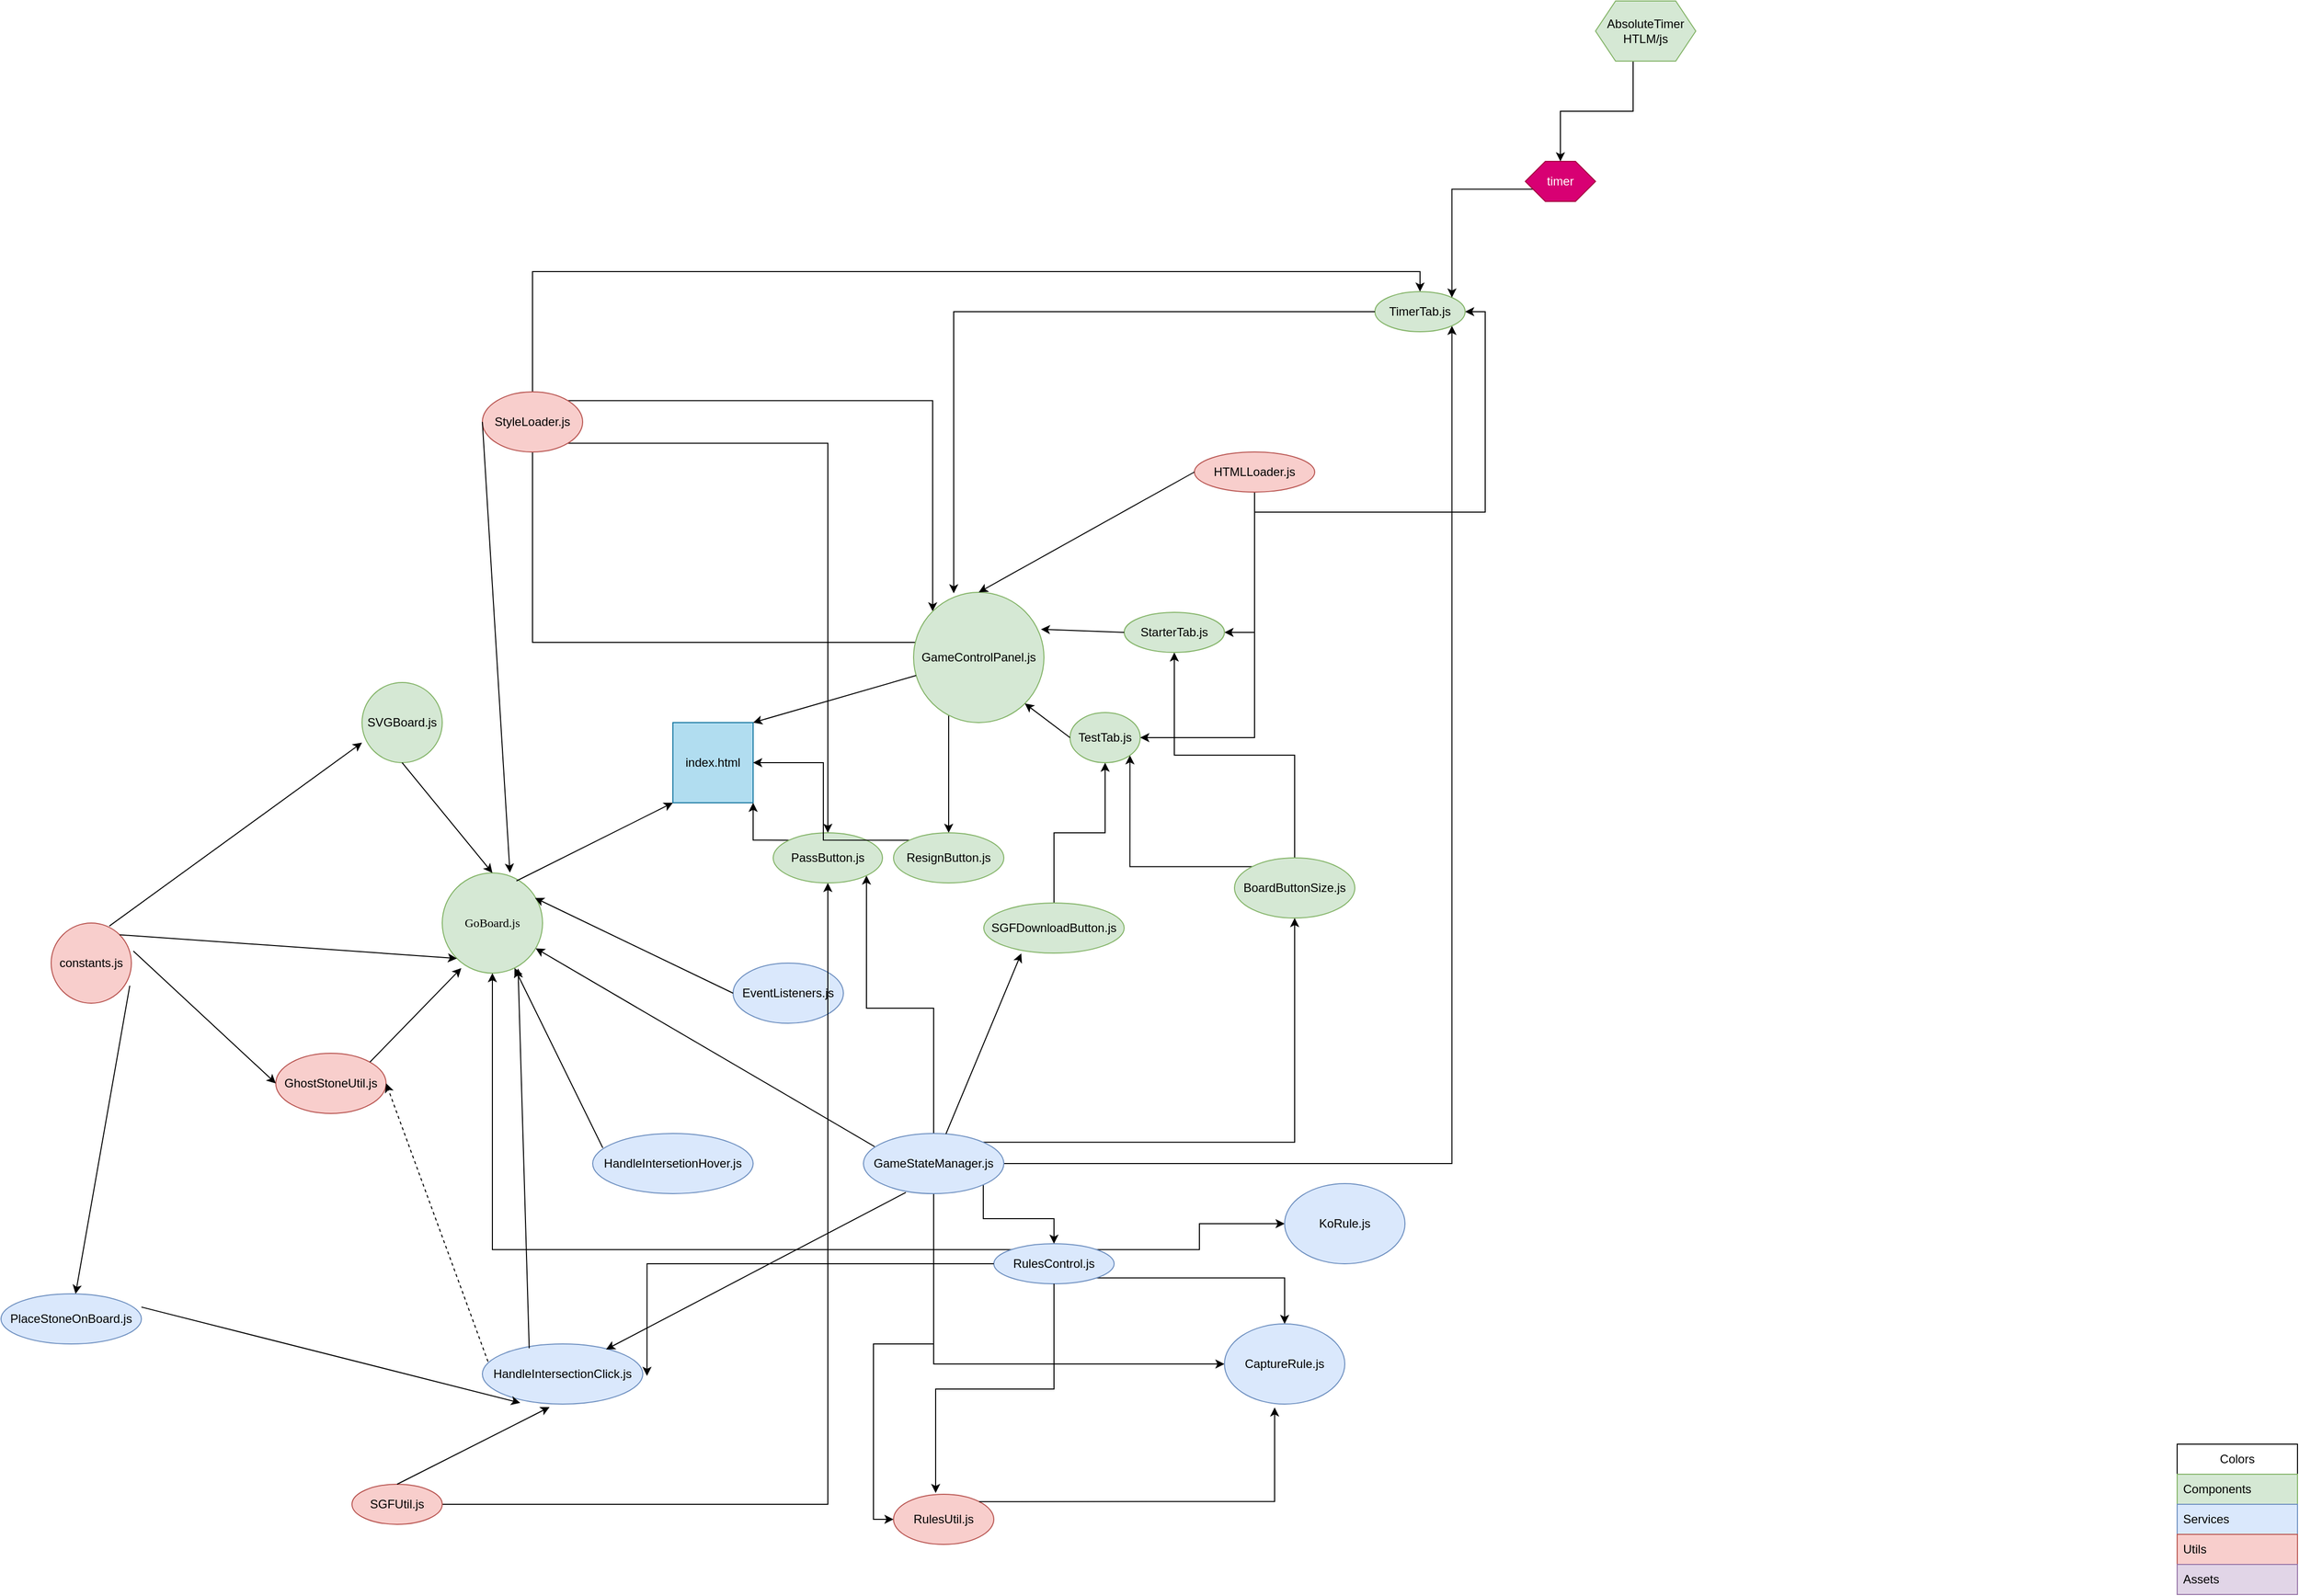 <mxfile version="24.0.2" type="github">
  <diagram name="Page-1" id="IeH-06YuGBEWwIVZ6MgL">
    <mxGraphModel dx="1122" dy="1882" grid="1" gridSize="10" guides="1" tooltips="1" connect="1" arrows="1" fold="1" page="1" pageScale="1" pageWidth="827" pageHeight="1169" math="0" shadow="0">
      <root>
        <mxCell id="0" />
        <mxCell id="1" parent="0" />
        <mxCell id="sTM9K41NyHMilLDfEMmr-1" value="GoBoard.js" style="ellipse;whiteSpace=wrap;html=1;aspect=fixed;fillColor=#d5e8d4;strokeColor=#82b366;fontFamily=Verdana;labelBackgroundColor=none;" parent="1" vertex="1">
          <mxGeometry x="580" y="380" width="100" height="100" as="geometry" />
        </mxCell>
        <mxCell id="sTM9K41NyHMilLDfEMmr-2" value="Colors" style="swimlane;fontStyle=0;childLayout=stackLayout;horizontal=1;startSize=30;horizontalStack=0;resizeParent=1;resizeParentMax=0;resizeLast=0;collapsible=1;marginBottom=0;whiteSpace=wrap;html=1;" parent="1" vertex="1">
          <mxGeometry x="2310" y="950" width="120" height="150" as="geometry">
            <mxRectangle x="590" y="390" width="80" height="30" as="alternateBounds" />
          </mxGeometry>
        </mxCell>
        <mxCell id="sTM9K41NyHMilLDfEMmr-3" value="Components" style="text;strokeColor=#82b366;fillColor=#d5e8d4;align=left;verticalAlign=middle;spacingLeft=4;spacingRight=4;overflow=hidden;points=[[0,0.5],[1,0.5]];portConstraint=eastwest;rotatable=0;whiteSpace=wrap;html=1;" parent="sTM9K41NyHMilLDfEMmr-2" vertex="1">
          <mxGeometry y="30" width="120" height="30" as="geometry" />
        </mxCell>
        <mxCell id="sTM9K41NyHMilLDfEMmr-4" value="Services" style="text;strokeColor=#6c8ebf;fillColor=#dae8fc;align=left;verticalAlign=middle;spacingLeft=4;spacingRight=4;overflow=hidden;points=[[0,0.5],[1,0.5]];portConstraint=eastwest;rotatable=0;whiteSpace=wrap;html=1;" parent="sTM9K41NyHMilLDfEMmr-2" vertex="1">
          <mxGeometry y="60" width="120" height="30" as="geometry" />
        </mxCell>
        <mxCell id="sTM9K41NyHMilLDfEMmr-5" value="Utils" style="text;strokeColor=#b85450;fillColor=#f8cecc;align=left;verticalAlign=middle;spacingLeft=4;spacingRight=4;overflow=hidden;points=[[0,0.5],[1,0.5]];portConstraint=eastwest;rotatable=0;whiteSpace=wrap;html=1;" parent="sTM9K41NyHMilLDfEMmr-2" vertex="1">
          <mxGeometry y="90" width="120" height="30" as="geometry" />
        </mxCell>
        <mxCell id="sTM9K41NyHMilLDfEMmr-28" value="Assets" style="text;strokeColor=#9673a6;fillColor=#e1d5e7;align=left;verticalAlign=middle;spacingLeft=4;spacingRight=4;overflow=hidden;points=[[0,0.5],[1,0.5]];portConstraint=eastwest;rotatable=0;whiteSpace=wrap;html=1;" parent="sTM9K41NyHMilLDfEMmr-2" vertex="1">
          <mxGeometry y="120" width="120" height="30" as="geometry" />
        </mxCell>
        <mxCell id="sTM9K41NyHMilLDfEMmr-29" value="constants.js" style="ellipse;whiteSpace=wrap;html=1;aspect=fixed;fillColor=#f8cecc;strokeColor=#b85450;" parent="1" vertex="1">
          <mxGeometry x="190" y="430" width="80" height="80" as="geometry" />
        </mxCell>
        <mxCell id="sTM9K41NyHMilLDfEMmr-30" value="" style="endArrow=classic;html=1;rounded=0;exitX=1;exitY=0;exitDx=0;exitDy=0;entryX=0;entryY=1;entryDx=0;entryDy=0;" parent="1" source="sTM9K41NyHMilLDfEMmr-29" target="sTM9K41NyHMilLDfEMmr-1" edge="1">
          <mxGeometry width="50" height="50" relative="1" as="geometry">
            <mxPoint x="580" y="640" as="sourcePoint" />
            <mxPoint x="630" y="590" as="targetPoint" />
          </mxGeometry>
        </mxCell>
        <mxCell id="sTM9K41NyHMilLDfEMmr-31" value="SVGBoard.js" style="ellipse;whiteSpace=wrap;html=1;aspect=fixed;fillColor=#d5e8d4;strokeColor=#82b366;" parent="1" vertex="1">
          <mxGeometry x="500" y="190" width="80" height="80" as="geometry" />
        </mxCell>
        <mxCell id="sTM9K41NyHMilLDfEMmr-32" value="index.html" style="whiteSpace=wrap;html=1;aspect=fixed;fillColor=#b1ddf0;strokeColor=#10739e;" parent="1" vertex="1">
          <mxGeometry x="810" y="230" width="80" height="80" as="geometry" />
        </mxCell>
        <mxCell id="sTM9K41NyHMilLDfEMmr-33" value="" style="endArrow=classic;html=1;rounded=0;exitX=0.5;exitY=1;exitDx=0;exitDy=0;entryX=0.5;entryY=0;entryDx=0;entryDy=0;" parent="1" source="sTM9K41NyHMilLDfEMmr-31" target="sTM9K41NyHMilLDfEMmr-1" edge="1">
          <mxGeometry width="50" height="50" relative="1" as="geometry">
            <mxPoint x="580" y="640" as="sourcePoint" />
            <mxPoint x="630" y="590" as="targetPoint" />
          </mxGeometry>
        </mxCell>
        <mxCell id="bGxuDVC2UNsTSMvArClK-23" style="edgeStyle=orthogonalEdgeStyle;rounded=0;orthogonalLoop=1;jettySize=auto;html=1;exitX=0.5;exitY=0;exitDx=0;exitDy=0;entryX=0.5;entryY=1;entryDx=0;entryDy=0;" parent="1" source="XwEsag-w0yq0WjHqDlLs-1" target="bGxuDVC2UNsTSMvArClK-1" edge="1">
          <mxGeometry relative="1" as="geometry" />
        </mxCell>
        <mxCell id="GUHAJax_-w9i4U_qvgOD-2" style="edgeStyle=orthogonalEdgeStyle;rounded=0;orthogonalLoop=1;jettySize=auto;html=1;exitX=0;exitY=0;exitDx=0;exitDy=0;entryX=1;entryY=1;entryDx=0;entryDy=0;" parent="1" source="XwEsag-w0yq0WjHqDlLs-1" target="IqSlIdKV5zIIvHI6r_ve-4" edge="1">
          <mxGeometry relative="1" as="geometry" />
        </mxCell>
        <mxCell id="XwEsag-w0yq0WjHqDlLs-1" value="BoardButtonSize.js" style="ellipse;whiteSpace=wrap;html=1;fillColor=#d5e8d4;strokeColor=#82b366;" parent="1" vertex="1">
          <mxGeometry x="1370" y="365" width="120" height="60" as="geometry" />
        </mxCell>
        <mxCell id="GgzKaft8piSky5gUgWcs-4" style="edgeStyle=orthogonalEdgeStyle;rounded=0;orthogonalLoop=1;jettySize=auto;html=1;exitX=1;exitY=1;exitDx=0;exitDy=0;entryX=0.5;entryY=0;entryDx=0;entryDy=0;" parent="1" source="XwEsag-w0yq0WjHqDlLs-3" target="GgzKaft8piSky5gUgWcs-1" edge="1">
          <mxGeometry relative="1" as="geometry" />
        </mxCell>
        <mxCell id="GUHAJax_-w9i4U_qvgOD-3" style="edgeStyle=orthogonalEdgeStyle;rounded=0;orthogonalLoop=1;jettySize=auto;html=1;exitX=0.5;exitY=0;exitDx=0;exitDy=0;entryX=0.5;entryY=0;entryDx=0;entryDy=0;" parent="1" source="XwEsag-w0yq0WjHqDlLs-3" target="AMmoamNJwJQikj0jDECf-1" edge="1">
          <mxGeometry relative="1" as="geometry" />
        </mxCell>
        <mxCell id="GUHAJax_-w9i4U_qvgOD-4" style="edgeStyle=orthogonalEdgeStyle;rounded=0;orthogonalLoop=1;jettySize=auto;html=1;exitX=1;exitY=0;exitDx=0;exitDy=0;entryX=0;entryY=0;entryDx=0;entryDy=0;" parent="1" source="XwEsag-w0yq0WjHqDlLs-3" target="IqSlIdKV5zIIvHI6r_ve-6" edge="1">
          <mxGeometry relative="1" as="geometry" />
        </mxCell>
        <mxCell id="gvQye4eeyUv-i8yYFMf0-3" style="edgeStyle=orthogonalEdgeStyle;rounded=0;orthogonalLoop=1;jettySize=auto;html=1;exitX=0.5;exitY=1;exitDx=0;exitDy=0;entryX=0.5;entryY=0;entryDx=0;entryDy=0;" edge="1" parent="1" source="XwEsag-w0yq0WjHqDlLs-3" target="gvQye4eeyUv-i8yYFMf0-1">
          <mxGeometry relative="1" as="geometry" />
        </mxCell>
        <mxCell id="XwEsag-w0yq0WjHqDlLs-3" value="StyleLoader.js" style="ellipse;whiteSpace=wrap;html=1;fillColor=#f8cecc;strokeColor=#b85450;" parent="1" vertex="1">
          <mxGeometry x="620" y="-100" width="100" height="60" as="geometry" />
        </mxCell>
        <mxCell id="XwEsag-w0yq0WjHqDlLs-4" value="" style="endArrow=classic;html=1;rounded=0;exitX=0;exitY=0.5;exitDx=0;exitDy=0;entryX=0.675;entryY=-0.003;entryDx=0;entryDy=0;entryPerimeter=0;" parent="1" source="XwEsag-w0yq0WjHqDlLs-3" target="sTM9K41NyHMilLDfEMmr-1" edge="1">
          <mxGeometry width="50" height="50" relative="1" as="geometry">
            <mxPoint x="530" y="640" as="sourcePoint" />
            <mxPoint x="580" y="590" as="targetPoint" />
          </mxGeometry>
        </mxCell>
        <mxCell id="XwEsag-w0yq0WjHqDlLs-5" value="EventListeners.js" style="ellipse;whiteSpace=wrap;html=1;fillColor=#dae8fc;strokeColor=#6c8ebf;" parent="1" vertex="1">
          <mxGeometry x="870" y="470" width="110" height="60" as="geometry" />
        </mxCell>
        <mxCell id="XwEsag-w0yq0WjHqDlLs-6" value="" style="endArrow=classic;html=1;rounded=0;exitX=0;exitY=0.5;exitDx=0;exitDy=0;entryX=0.925;entryY=0.25;entryDx=0;entryDy=0;entryPerimeter=0;" parent="1" source="XwEsag-w0yq0WjHqDlLs-5" target="sTM9K41NyHMilLDfEMmr-1" edge="1">
          <mxGeometry width="50" height="50" relative="1" as="geometry">
            <mxPoint x="530" y="640" as="sourcePoint" />
            <mxPoint x="650" y="530" as="targetPoint" />
          </mxGeometry>
        </mxCell>
        <mxCell id="XwEsag-w0yq0WjHqDlLs-7" value="GhostStoneUtil.js" style="ellipse;whiteSpace=wrap;html=1;fillColor=#f8cecc;strokeColor=#b85450;" parent="1" vertex="1">
          <mxGeometry x="414" y="560" width="110" height="60" as="geometry" />
        </mxCell>
        <mxCell id="XwEsag-w0yq0WjHqDlLs-8" value="" style="endArrow=classic;html=1;rounded=0;exitX=1;exitY=0;exitDx=0;exitDy=0;entryX=0.19;entryY=0.95;entryDx=0;entryDy=0;entryPerimeter=0;" parent="1" source="XwEsag-w0yq0WjHqDlLs-7" target="sTM9K41NyHMilLDfEMmr-1" edge="1">
          <mxGeometry width="50" height="50" relative="1" as="geometry">
            <mxPoint x="530" y="640" as="sourcePoint" />
            <mxPoint x="560" y="720" as="targetPoint" />
          </mxGeometry>
        </mxCell>
        <mxCell id="XwEsag-w0yq0WjHqDlLs-9" value="HandleIntersectionClick.js" style="ellipse;whiteSpace=wrap;html=1;fillColor=#dae8fc;strokeColor=#6c8ebf;" parent="1" vertex="1">
          <mxGeometry x="620" y="850" width="160" height="60" as="geometry" />
        </mxCell>
        <mxCell id="XwEsag-w0yq0WjHqDlLs-10" value="HandleIntersetionHover.js" style="ellipse;whiteSpace=wrap;html=1;fillColor=#dae8fc;strokeColor=#6c8ebf;" parent="1" vertex="1">
          <mxGeometry x="730" y="640" width="160" height="60" as="geometry" />
        </mxCell>
        <mxCell id="XwEsag-w0yq0WjHqDlLs-11" value="" style="endArrow=classic;html=1;rounded=0;entryX=0.756;entryY=0.954;entryDx=0;entryDy=0;entryPerimeter=0;exitX=0.292;exitY=0.072;exitDx=0;exitDy=0;exitPerimeter=0;" parent="1" source="XwEsag-w0yq0WjHqDlLs-9" target="sTM9K41NyHMilLDfEMmr-1" edge="1">
          <mxGeometry width="50" height="50" relative="1" as="geometry">
            <mxPoint x="740" y="845.5" as="sourcePoint" />
            <mxPoint x="660" y="614.5" as="targetPoint" />
          </mxGeometry>
        </mxCell>
        <mxCell id="XwEsag-w0yq0WjHqDlLs-12" value="" style="endArrow=classic;html=1;rounded=0;exitX=0.063;exitY=0.239;exitDx=0;exitDy=0;exitPerimeter=0;" parent="1" source="XwEsag-w0yq0WjHqDlLs-10" target="sTM9K41NyHMilLDfEMmr-1" edge="1">
          <mxGeometry width="50" height="50" relative="1" as="geometry">
            <mxPoint x="650" y="750" as="sourcePoint" />
            <mxPoint x="700" y="700" as="targetPoint" />
          </mxGeometry>
        </mxCell>
        <mxCell id="KfYKY-w-c-0yf6j6l4lk-1" style="edgeStyle=orthogonalEdgeStyle;rounded=0;orthogonalLoop=1;jettySize=auto;html=1;exitX=1;exitY=1;exitDx=0;exitDy=0;entryX=0.5;entryY=0;entryDx=0;entryDy=0;" parent="1" source="XwEsag-w0yq0WjHqDlLs-13" target="qGVtIXNmeSlTvZJ41SJo-1" edge="1">
          <mxGeometry relative="1" as="geometry" />
        </mxCell>
        <mxCell id="GgzKaft8piSky5gUgWcs-3" style="edgeStyle=orthogonalEdgeStyle;rounded=0;orthogonalLoop=1;jettySize=auto;html=1;exitX=0.5;exitY=0;exitDx=0;exitDy=0;entryX=1;entryY=1;entryDx=0;entryDy=0;" parent="1" source="XwEsag-w0yq0WjHqDlLs-13" target="GgzKaft8piSky5gUgWcs-1" edge="1">
          <mxGeometry relative="1" as="geometry" />
        </mxCell>
        <mxCell id="4HOPGJhW_SAizfNV4QFq-5" style="edgeStyle=orthogonalEdgeStyle;rounded=0;orthogonalLoop=1;jettySize=auto;html=1;exitX=0.5;exitY=1;exitDx=0;exitDy=0;entryX=0;entryY=0.5;entryDx=0;entryDy=0;" parent="1" source="XwEsag-w0yq0WjHqDlLs-13" target="4HOPGJhW_SAizfNV4QFq-2" edge="1">
          <mxGeometry relative="1" as="geometry" />
        </mxCell>
        <mxCell id="9MFD4TGMqExeq-b9uEMU-3" style="edgeStyle=orthogonalEdgeStyle;rounded=0;orthogonalLoop=1;jettySize=auto;html=1;exitX=0.5;exitY=1;exitDx=0;exitDy=0;entryX=0;entryY=0.5;entryDx=0;entryDy=0;" parent="1" source="XwEsag-w0yq0WjHqDlLs-13" target="9MFD4TGMqExeq-b9uEMU-1" edge="1">
          <mxGeometry relative="1" as="geometry" />
        </mxCell>
        <mxCell id="V4I8WLHTaaNv_5lmUTk0-2" style="edgeStyle=orthogonalEdgeStyle;rounded=0;orthogonalLoop=1;jettySize=auto;html=1;exitX=1;exitY=0;exitDx=0;exitDy=0;" parent="1" source="XwEsag-w0yq0WjHqDlLs-13" target="XwEsag-w0yq0WjHqDlLs-1" edge="1">
          <mxGeometry relative="1" as="geometry" />
        </mxCell>
        <mxCell id="V4I8WLHTaaNv_5lmUTk0-3" style="edgeStyle=orthogonalEdgeStyle;rounded=0;orthogonalLoop=1;jettySize=auto;html=1;exitX=1;exitY=0.5;exitDx=0;exitDy=0;entryX=1;entryY=1;entryDx=0;entryDy=0;" parent="1" source="XwEsag-w0yq0WjHqDlLs-13" target="AMmoamNJwJQikj0jDECf-1" edge="1">
          <mxGeometry relative="1" as="geometry" />
        </mxCell>
        <mxCell id="XwEsag-w0yq0WjHqDlLs-13" value="GameStateManager.js" style="ellipse;whiteSpace=wrap;html=1;fillColor=#dae8fc;strokeColor=#6c8ebf;" parent="1" vertex="1">
          <mxGeometry x="1000" y="640" width="140" height="60" as="geometry" />
        </mxCell>
        <mxCell id="XwEsag-w0yq0WjHqDlLs-14" value="" style="endArrow=classic;html=1;rounded=0;exitX=0.079;exitY=0.217;exitDx=0;exitDy=0;exitPerimeter=0;" parent="1" source="XwEsag-w0yq0WjHqDlLs-13" target="sTM9K41NyHMilLDfEMmr-1" edge="1">
          <mxGeometry width="50" height="50" relative="1" as="geometry">
            <mxPoint x="650" y="750" as="sourcePoint" />
            <mxPoint x="700" y="700" as="targetPoint" />
          </mxGeometry>
        </mxCell>
        <mxCell id="XwEsag-w0yq0WjHqDlLs-15" value="" style="endArrow=classic;html=1;rounded=0;entryX=0.771;entryY=0.091;entryDx=0;entryDy=0;exitX=0.302;exitY=0.98;exitDx=0;exitDy=0;exitPerimeter=0;entryPerimeter=0;" parent="1" source="XwEsag-w0yq0WjHqDlLs-13" target="XwEsag-w0yq0WjHqDlLs-9" edge="1">
          <mxGeometry width="50" height="50" relative="1" as="geometry">
            <mxPoint x="1030" y="665" as="sourcePoint" />
            <mxPoint x="510" y="840" as="targetPoint" />
          </mxGeometry>
        </mxCell>
        <mxCell id="XwEsag-w0yq0WjHqDlLs-16" value="PlaceStoneOnBoard.js" style="ellipse;whiteSpace=wrap;html=1;fillColor=#dae8fc;strokeColor=#6c8ebf;" parent="1" vertex="1">
          <mxGeometry x="140" y="800" width="140" height="50" as="geometry" />
        </mxCell>
        <mxCell id="XwEsag-w0yq0WjHqDlLs-17" value="" style="endArrow=classic;html=1;rounded=0;exitX=1;exitY=0.264;exitDx=0;exitDy=0;exitPerimeter=0;entryX=0.236;entryY=0.98;entryDx=0;entryDy=0;entryPerimeter=0;" parent="1" source="XwEsag-w0yq0WjHqDlLs-16" target="XwEsag-w0yq0WjHqDlLs-9" edge="1">
          <mxGeometry width="50" height="50" relative="1" as="geometry">
            <mxPoint x="630" y="750" as="sourcePoint" />
            <mxPoint x="680" y="700" as="targetPoint" />
          </mxGeometry>
        </mxCell>
        <mxCell id="XwEsag-w0yq0WjHqDlLs-18" value="" style="endArrow=classic;html=1;rounded=0;exitX=0.98;exitY=0.782;exitDx=0;exitDy=0;exitPerimeter=0;" parent="1" source="sTM9K41NyHMilLDfEMmr-29" target="XwEsag-w0yq0WjHqDlLs-16" edge="1">
          <mxGeometry width="50" height="50" relative="1" as="geometry">
            <mxPoint x="310" y="860" as="sourcePoint" />
            <mxPoint x="720" y="700" as="targetPoint" />
          </mxGeometry>
        </mxCell>
        <mxCell id="XwEsag-w0yq0WjHqDlLs-19" value="" style="endArrow=classic;html=1;rounded=0;exitX=1.025;exitY=0.35;exitDx=0;exitDy=0;exitPerimeter=0;entryX=0;entryY=0.5;entryDx=0;entryDy=0;" parent="1" source="sTM9K41NyHMilLDfEMmr-29" target="XwEsag-w0yq0WjHqDlLs-7" edge="1">
          <mxGeometry width="50" height="50" relative="1" as="geometry">
            <mxPoint x="670" y="750" as="sourcePoint" />
            <mxPoint x="470" y="750" as="targetPoint" />
          </mxGeometry>
        </mxCell>
        <mxCell id="XwEsag-w0yq0WjHqDlLs-20" value="" style="endArrow=classic;html=1;rounded=0;exitX=0.725;exitY=0.038;exitDx=0;exitDy=0;exitPerimeter=0;entryX=0;entryY=0.75;entryDx=0;entryDy=0;entryPerimeter=0;" parent="1" source="sTM9K41NyHMilLDfEMmr-29" target="sTM9K41NyHMilLDfEMmr-31" edge="1">
          <mxGeometry width="50" height="50" relative="1" as="geometry">
            <mxPoint x="670" y="650" as="sourcePoint" />
            <mxPoint x="720" y="600" as="targetPoint" />
          </mxGeometry>
        </mxCell>
        <mxCell id="XwEsag-w0yq0WjHqDlLs-21" value="" style="endArrow=classic;html=1;rounded=0;exitX=0.74;exitY=0.08;exitDx=0;exitDy=0;exitPerimeter=0;entryX=0;entryY=1;entryDx=0;entryDy=0;" parent="1" source="sTM9K41NyHMilLDfEMmr-1" target="sTM9K41NyHMilLDfEMmr-32" edge="1">
          <mxGeometry width="50" height="50" relative="1" as="geometry">
            <mxPoint x="550" y="510" as="sourcePoint" />
            <mxPoint x="600" y="460" as="targetPoint" />
          </mxGeometry>
        </mxCell>
        <mxCell id="XwEsag-w0yq0WjHqDlLs-24" value="" style="endArrow=classic;html=1;rounded=0;exitX=0.035;exitY=0.294;exitDx=0;exitDy=0;exitPerimeter=0;entryX=1;entryY=0.5;entryDx=0;entryDy=0;curved=0;dashed=1;" parent="1" source="XwEsag-w0yq0WjHqDlLs-9" target="XwEsag-w0yq0WjHqDlLs-7" edge="1">
          <mxGeometry width="50" height="50" relative="1" as="geometry">
            <mxPoint x="710" y="760" as="sourcePoint" />
            <mxPoint x="760" y="710" as="targetPoint" />
          </mxGeometry>
        </mxCell>
        <mxCell id="GgzKaft8piSky5gUgWcs-5" style="edgeStyle=orthogonalEdgeStyle;rounded=0;orthogonalLoop=1;jettySize=auto;html=1;exitX=1;exitY=0.5;exitDx=0;exitDy=0;" parent="1" source="eg_Josz3ZCCLde00epPz-1" target="GgzKaft8piSky5gUgWcs-1" edge="1">
          <mxGeometry relative="1" as="geometry" />
        </mxCell>
        <mxCell id="eg_Josz3ZCCLde00epPz-1" value="SGFUtil.js" style="ellipse;whiteSpace=wrap;html=1;fillColor=#f8cecc;strokeColor=#b85450;" parent="1" vertex="1">
          <mxGeometry x="490" y="990" width="90" height="40" as="geometry" />
        </mxCell>
        <mxCell id="eg_Josz3ZCCLde00epPz-2" value="" style="endArrow=classic;html=1;rounded=0;exitX=0.5;exitY=0;exitDx=0;exitDy=0;entryX=0.419;entryY=1.05;entryDx=0;entryDy=0;entryPerimeter=0;" parent="1" source="eg_Josz3ZCCLde00epPz-1" target="XwEsag-w0yq0WjHqDlLs-9" edge="1">
          <mxGeometry width="50" height="50" relative="1" as="geometry">
            <mxPoint x="890" y="810" as="sourcePoint" />
            <mxPoint x="940" y="760" as="targetPoint" />
          </mxGeometry>
        </mxCell>
        <mxCell id="bGxuDVC2UNsTSMvArClK-20" style="edgeStyle=orthogonalEdgeStyle;rounded=0;orthogonalLoop=1;jettySize=auto;html=1;exitX=0.5;exitY=0;exitDx=0;exitDy=0;entryX=0.5;entryY=1;entryDx=0;entryDy=0;" parent="1" source="IqSlIdKV5zIIvHI6r_ve-1" target="IqSlIdKV5zIIvHI6r_ve-4" edge="1">
          <mxGeometry relative="1" as="geometry" />
        </mxCell>
        <mxCell id="IqSlIdKV5zIIvHI6r_ve-1" value="SGFDownloadButton.js" style="ellipse;whiteSpace=wrap;html=1;fillColor=#d5e8d4;strokeColor=#82b366;" parent="1" vertex="1">
          <mxGeometry x="1120" y="410" width="140" height="50" as="geometry" />
        </mxCell>
        <mxCell id="IqSlIdKV5zIIvHI6r_ve-3" value="" style="endArrow=classic;html=1;rounded=0;entryX=0.267;entryY=1.007;entryDx=0;entryDy=0;entryPerimeter=0;" parent="1" source="XwEsag-w0yq0WjHqDlLs-13" target="IqSlIdKV5zIIvHI6r_ve-1" edge="1">
          <mxGeometry width="50" height="50" relative="1" as="geometry">
            <mxPoint x="870" y="690" as="sourcePoint" />
            <mxPoint x="920" y="640" as="targetPoint" />
          </mxGeometry>
        </mxCell>
        <mxCell id="IqSlIdKV5zIIvHI6r_ve-4" value="TestTab.js" style="ellipse;whiteSpace=wrap;html=1;fillColor=#d5e8d4;strokeColor=#82b366;" parent="1" vertex="1">
          <mxGeometry x="1206" y="220" width="70" height="50" as="geometry" />
        </mxCell>
        <mxCell id="IqSlIdKV5zIIvHI6r_ve-6" value="GameControlPanel.js" style="ellipse;whiteSpace=wrap;html=1;aspect=fixed;fillColor=#d5e8d4;strokeColor=#82b366;" parent="1" vertex="1">
          <mxGeometry x="1050" y="100" width="130" height="130" as="geometry" />
        </mxCell>
        <mxCell id="IqSlIdKV5zIIvHI6r_ve-10" value="" style="endArrow=classic;html=1;rounded=0;entryX=1;entryY=0;entryDx=0;entryDy=0;" parent="1" source="IqSlIdKV5zIIvHI6r_ve-6" target="sTM9K41NyHMilLDfEMmr-32" edge="1">
          <mxGeometry width="50" height="50" relative="1" as="geometry">
            <mxPoint x="1000" y="330" as="sourcePoint" />
            <mxPoint x="1050" y="280" as="targetPoint" />
          </mxGeometry>
        </mxCell>
        <mxCell id="bGxuDVC2UNsTSMvArClK-14" style="edgeStyle=orthogonalEdgeStyle;rounded=0;orthogonalLoop=1;jettySize=auto;html=1;exitX=0.5;exitY=1;exitDx=0;exitDy=0;entryX=1;entryY=0.5;entryDx=0;entryDy=0;" parent="1" source="_aCDbJowjbYK5j0OoCDy-1" target="bGxuDVC2UNsTSMvArClK-1" edge="1">
          <mxGeometry relative="1" as="geometry" />
        </mxCell>
        <mxCell id="bGxuDVC2UNsTSMvArClK-15" style="edgeStyle=orthogonalEdgeStyle;rounded=0;orthogonalLoop=1;jettySize=auto;html=1;exitX=0.5;exitY=1;exitDx=0;exitDy=0;entryX=1;entryY=0.5;entryDx=0;entryDy=0;" parent="1" source="_aCDbJowjbYK5j0OoCDy-1" target="IqSlIdKV5zIIvHI6r_ve-4" edge="1">
          <mxGeometry relative="1" as="geometry" />
        </mxCell>
        <mxCell id="AMmoamNJwJQikj0jDECf-4" style="edgeStyle=orthogonalEdgeStyle;rounded=0;orthogonalLoop=1;jettySize=auto;html=1;exitX=0.5;exitY=1;exitDx=0;exitDy=0;entryX=1;entryY=0.5;entryDx=0;entryDy=0;" parent="1" source="_aCDbJowjbYK5j0OoCDy-1" target="AMmoamNJwJQikj0jDECf-1" edge="1">
          <mxGeometry relative="1" as="geometry" />
        </mxCell>
        <mxCell id="_aCDbJowjbYK5j0OoCDy-1" value="HTMLLoader.js" style="ellipse;whiteSpace=wrap;html=1;fillColor=#f8cecc;strokeColor=#b85450;" parent="1" vertex="1">
          <mxGeometry x="1330" y="-40" width="120" height="40" as="geometry" />
        </mxCell>
        <mxCell id="_aCDbJowjbYK5j0OoCDy-2" value="" style="endArrow=classic;html=1;rounded=0;exitX=0;exitY=0.5;exitDx=0;exitDy=0;entryX=0.5;entryY=0;entryDx=0;entryDy=0;" parent="1" source="_aCDbJowjbYK5j0OoCDy-1" target="IqSlIdKV5zIIvHI6r_ve-6" edge="1">
          <mxGeometry width="50" height="50" relative="1" as="geometry">
            <mxPoint x="1060" y="510" as="sourcePoint" />
            <mxPoint x="1110" y="460" as="targetPoint" />
          </mxGeometry>
        </mxCell>
        <mxCell id="bGxuDVC2UNsTSMvArClK-1" value="StarterTab.js" style="ellipse;whiteSpace=wrap;html=1;fillColor=#d5e8d4;strokeColor=#82b366;" parent="1" vertex="1">
          <mxGeometry x="1260" y="120" width="100" height="40" as="geometry" />
        </mxCell>
        <mxCell id="bGxuDVC2UNsTSMvArClK-24" value="" style="endArrow=classic;html=1;rounded=0;entryX=1;entryY=1;entryDx=0;entryDy=0;exitX=0;exitY=0.5;exitDx=0;exitDy=0;" parent="1" source="IqSlIdKV5zIIvHI6r_ve-4" target="IqSlIdKV5zIIvHI6r_ve-6" edge="1">
          <mxGeometry width="50" height="50" relative="1" as="geometry">
            <mxPoint x="1060" y="460" as="sourcePoint" />
            <mxPoint x="1110" y="410" as="targetPoint" />
          </mxGeometry>
        </mxCell>
        <mxCell id="bGxuDVC2UNsTSMvArClK-25" value="" style="endArrow=classic;html=1;rounded=0;entryX=0.977;entryY=0.284;entryDx=0;entryDy=0;entryPerimeter=0;exitX=0;exitY=0.5;exitDx=0;exitDy=0;" parent="1" source="bGxuDVC2UNsTSMvArClK-1" target="IqSlIdKV5zIIvHI6r_ve-6" edge="1">
          <mxGeometry width="50" height="50" relative="1" as="geometry">
            <mxPoint x="1060" y="460" as="sourcePoint" />
            <mxPoint x="1110" y="410" as="targetPoint" />
          </mxGeometry>
        </mxCell>
        <mxCell id="AMmoamNJwJQikj0jDECf-1" value="TimerTab.js" style="ellipse;whiteSpace=wrap;html=1;fillColor=#d5e8d4;strokeColor=#82b366;" parent="1" vertex="1">
          <mxGeometry x="1510" y="-200" width="90" height="40" as="geometry" />
        </mxCell>
        <mxCell id="KfYKY-w-c-0yf6j6l4lk-2" style="edgeStyle=orthogonalEdgeStyle;rounded=0;orthogonalLoop=1;jettySize=auto;html=1;exitX=1;exitY=0;exitDx=0;exitDy=0;entryX=0.5;entryY=1;entryDx=0;entryDy=0;" parent="1" source="qGVtIXNmeSlTvZJ41SJo-1" target="sTM9K41NyHMilLDfEMmr-1" edge="1">
          <mxGeometry relative="1" as="geometry" />
        </mxCell>
        <mxCell id="4HOPGJhW_SAizfNV4QFq-3" style="edgeStyle=orthogonalEdgeStyle;rounded=0;orthogonalLoop=1;jettySize=auto;html=1;exitX=1;exitY=0;exitDx=0;exitDy=0;entryX=0;entryY=0.5;entryDx=0;entryDy=0;" parent="1" source="qGVtIXNmeSlTvZJ41SJo-1" target="4HOPGJhW_SAizfNV4QFq-1" edge="1">
          <mxGeometry relative="1" as="geometry" />
        </mxCell>
        <mxCell id="4HOPGJhW_SAizfNV4QFq-4" style="edgeStyle=orthogonalEdgeStyle;rounded=0;orthogonalLoop=1;jettySize=auto;html=1;exitX=1;exitY=1;exitDx=0;exitDy=0;" parent="1" source="qGVtIXNmeSlTvZJ41SJo-1" target="4HOPGJhW_SAizfNV4QFq-2" edge="1">
          <mxGeometry relative="1" as="geometry" />
        </mxCell>
        <mxCell id="qGVtIXNmeSlTvZJ41SJo-1" value="RulesControl.js" style="ellipse;whiteSpace=wrap;html=1;fillColor=#dae8fc;strokeColor=#6c8ebf;" parent="1" vertex="1">
          <mxGeometry x="1130" y="750" width="120" height="40" as="geometry" />
        </mxCell>
        <mxCell id="qGVtIXNmeSlTvZJ41SJo-2" style="edgeStyle=orthogonalEdgeStyle;rounded=0;orthogonalLoop=1;jettySize=auto;html=1;exitX=0;exitY=0.5;exitDx=0;exitDy=0;entryX=1.026;entryY=0.531;entryDx=0;entryDy=0;entryPerimeter=0;" parent="1" source="qGVtIXNmeSlTvZJ41SJo-1" target="XwEsag-w0yq0WjHqDlLs-9" edge="1">
          <mxGeometry relative="1" as="geometry" />
        </mxCell>
        <mxCell id="GgzKaft8piSky5gUgWcs-2" style="edgeStyle=orthogonalEdgeStyle;rounded=0;orthogonalLoop=1;jettySize=auto;html=1;exitX=0;exitY=0;exitDx=0;exitDy=0;entryX=1;entryY=1;entryDx=0;entryDy=0;" parent="1" source="GgzKaft8piSky5gUgWcs-1" target="sTM9K41NyHMilLDfEMmr-32" edge="1">
          <mxGeometry relative="1" as="geometry" />
        </mxCell>
        <mxCell id="GgzKaft8piSky5gUgWcs-1" value="PassButton.js" style="ellipse;whiteSpace=wrap;html=1;fillColor=#d5e8d4;strokeColor=#82b366;" parent="1" vertex="1">
          <mxGeometry x="910" y="340" width="109" height="50" as="geometry" />
        </mxCell>
        <mxCell id="4HOPGJhW_SAizfNV4QFq-1" value="KoRule.js" style="ellipse;whiteSpace=wrap;html=1;fillColor=#dae8fc;strokeColor=#6c8ebf;" parent="1" vertex="1">
          <mxGeometry x="1420" y="690" width="120" height="80" as="geometry" />
        </mxCell>
        <mxCell id="4HOPGJhW_SAizfNV4QFq-2" value="CaptureRule.js" style="ellipse;whiteSpace=wrap;html=1;fillColor=#dae8fc;strokeColor=#6c8ebf;" parent="1" vertex="1">
          <mxGeometry x="1360" y="830" width="120" height="80" as="geometry" />
        </mxCell>
        <mxCell id="9MFD4TGMqExeq-b9uEMU-1" value="RulesUtil.js" style="ellipse;whiteSpace=wrap;html=1;fillColor=#f8cecc;strokeColor=#b85450;" parent="1" vertex="1">
          <mxGeometry x="1030" y="1000" width="100" height="50" as="geometry" />
        </mxCell>
        <mxCell id="9MFD4TGMqExeq-b9uEMU-2" style="edgeStyle=orthogonalEdgeStyle;rounded=0;orthogonalLoop=1;jettySize=auto;html=1;exitX=1;exitY=0;exitDx=0;exitDy=0;entryX=0.417;entryY=1.042;entryDx=0;entryDy=0;entryPerimeter=0;" parent="1" source="9MFD4TGMqExeq-b9uEMU-1" target="4HOPGJhW_SAizfNV4QFq-2" edge="1">
          <mxGeometry relative="1" as="geometry" />
        </mxCell>
        <mxCell id="9MFD4TGMqExeq-b9uEMU-4" style="edgeStyle=orthogonalEdgeStyle;rounded=0;orthogonalLoop=1;jettySize=auto;html=1;exitX=0.5;exitY=1;exitDx=0;exitDy=0;entryX=0.42;entryY=-0.026;entryDx=0;entryDy=0;entryPerimeter=0;" parent="1" source="qGVtIXNmeSlTvZJ41SJo-1" target="9MFD4TGMqExeq-b9uEMU-1" edge="1">
          <mxGeometry relative="1" as="geometry" />
        </mxCell>
        <mxCell id="GUHAJax_-w9i4U_qvgOD-1" style="edgeStyle=orthogonalEdgeStyle;rounded=0;orthogonalLoop=1;jettySize=auto;html=1;exitX=0;exitY=0.5;exitDx=0;exitDy=0;entryX=0.308;entryY=0.008;entryDx=0;entryDy=0;entryPerimeter=0;" parent="1" source="AMmoamNJwJQikj0jDECf-1" target="IqSlIdKV5zIIvHI6r_ve-6" edge="1">
          <mxGeometry relative="1" as="geometry" />
        </mxCell>
        <mxCell id="j7TSvywcWHmhIXp7AQCb-9" style="edgeStyle=orthogonalEdgeStyle;rounded=0;orthogonalLoop=1;jettySize=auto;html=1;exitX=0;exitY=0.75;exitDx=0;exitDy=0;entryX=1;entryY=0;entryDx=0;entryDy=0;" parent="1" source="j7TSvywcWHmhIXp7AQCb-3" target="AMmoamNJwJQikj0jDECf-1" edge="1">
          <mxGeometry relative="1" as="geometry" />
        </mxCell>
        <mxCell id="j7TSvywcWHmhIXp7AQCb-3" value="timer" style="shape=hexagon;perimeter=hexagonPerimeter2;whiteSpace=wrap;html=1;fixedSize=1;fillColor=#d80073;fontColor=#ffffff;strokeColor=#A50040;" parent="1" vertex="1">
          <mxGeometry x="1660" y="-330" width="70" height="40" as="geometry" />
        </mxCell>
        <mxCell id="j7TSvywcWHmhIXp7AQCb-6" style="edgeStyle=orthogonalEdgeStyle;rounded=0;orthogonalLoop=1;jettySize=auto;html=1;exitX=0.375;exitY=1;exitDx=0;exitDy=0;entryX=0.5;entryY=0;entryDx=0;entryDy=0;" parent="1" source="j7TSvywcWHmhIXp7AQCb-4" target="j7TSvywcWHmhIXp7AQCb-3" edge="1">
          <mxGeometry relative="1" as="geometry" />
        </mxCell>
        <mxCell id="j7TSvywcWHmhIXp7AQCb-4" value="AbsoluteTimer&lt;div&gt;HTLM/js&lt;/div&gt;" style="shape=hexagon;perimeter=hexagonPerimeter2;whiteSpace=wrap;html=1;fixedSize=1;fillColor=#d5e8d4;strokeColor=#82b366;" parent="1" vertex="1">
          <mxGeometry x="1730" y="-490" width="100" height="60" as="geometry" />
        </mxCell>
        <mxCell id="gvQye4eeyUv-i8yYFMf0-2" style="edgeStyle=orthogonalEdgeStyle;rounded=0;orthogonalLoop=1;jettySize=auto;html=1;exitX=0;exitY=0;exitDx=0;exitDy=0;entryX=1;entryY=0.5;entryDx=0;entryDy=0;" edge="1" parent="1" source="gvQye4eeyUv-i8yYFMf0-1" target="sTM9K41NyHMilLDfEMmr-32">
          <mxGeometry relative="1" as="geometry" />
        </mxCell>
        <mxCell id="gvQye4eeyUv-i8yYFMf0-1" value="ResignButton.js" style="ellipse;whiteSpace=wrap;html=1;fillColor=#d5e8d4;strokeColor=#82b366;" vertex="1" parent="1">
          <mxGeometry x="1030" y="340" width="110" height="50" as="geometry" />
        </mxCell>
      </root>
    </mxGraphModel>
  </diagram>
</mxfile>
